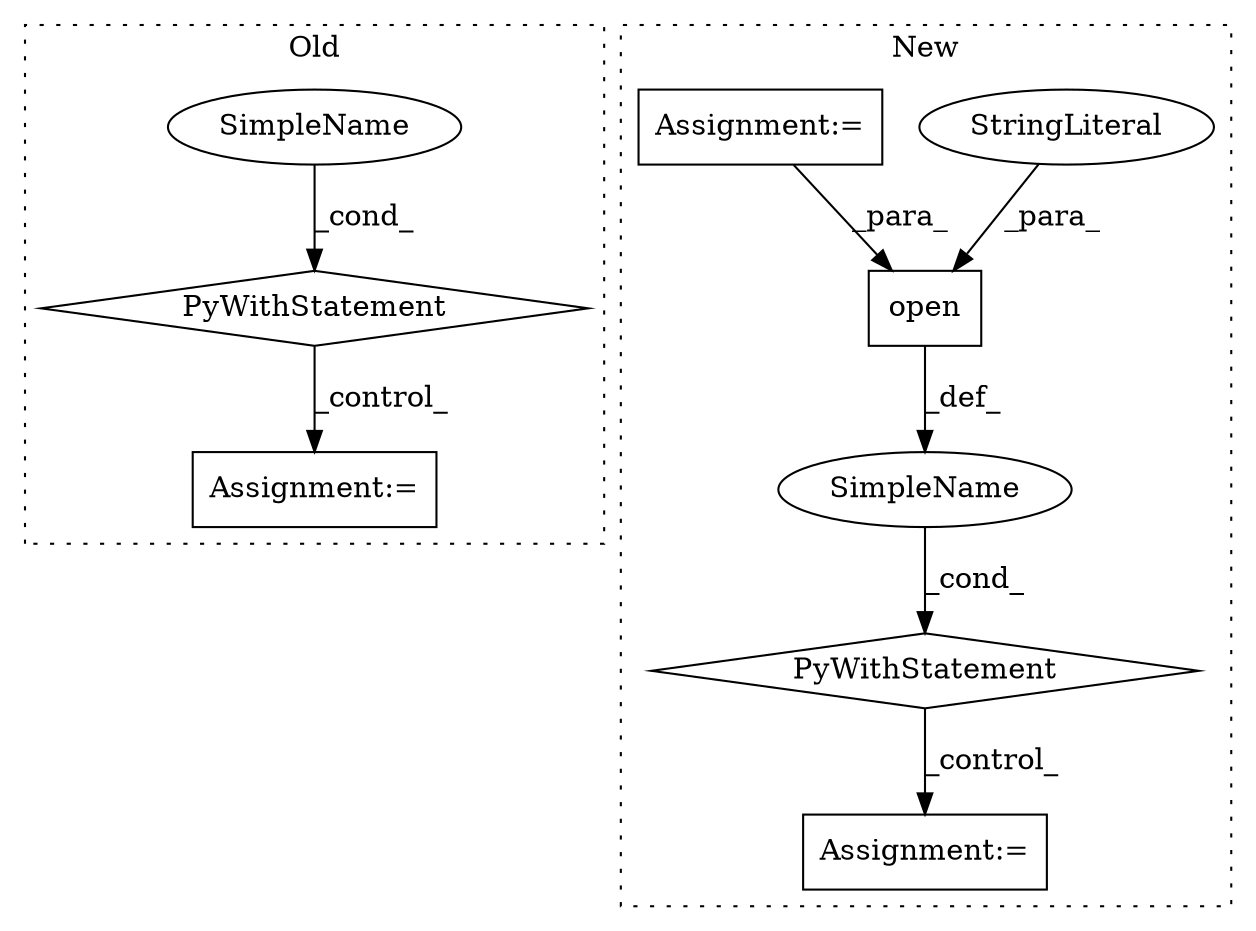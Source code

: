 digraph G {
subgraph cluster0 {
1 [label="PyWithStatement" a="104" s="3548,3592" l="10,2" shape="diamond"];
3 [label="Assignment:=" a="7" s="3606" l="2" shape="box"];
4 [label="SimpleName" a="42" s="" l="" shape="ellipse"];
label = "Old";
style="dotted";
}
subgraph cluster1 {
2 [label="open" a="32" s="3633,3651" l="5,1" shape="box"];
5 [label="StringLiteral" a="45" s="3648" l="3" shape="ellipse"];
6 [label="PyWithStatement" a="104" s="3623,3652" l="10,2" shape="diamond"];
7 [label="Assignment:=" a="7" s="3667" l="1" shape="box"];
8 [label="SimpleName" a="42" s="" l="" shape="ellipse"];
9 [label="Assignment:=" a="7" s="3363" l="1" shape="box"];
label = "New";
style="dotted";
}
1 -> 3 [label="_control_"];
2 -> 8 [label="_def_"];
4 -> 1 [label="_cond_"];
5 -> 2 [label="_para_"];
6 -> 7 [label="_control_"];
8 -> 6 [label="_cond_"];
9 -> 2 [label="_para_"];
}